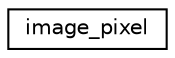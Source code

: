 digraph "Graphical Class Hierarchy"
{
  edge [fontname="Helvetica",fontsize="10",labelfontname="Helvetica",labelfontsize="10"];
  node [fontname="Helvetica",fontsize="10",shape=record];
  rankdir="LR";
  Node1 [label="image_pixel",height=0.2,width=0.4,color="black", fillcolor="white", style="filled",URL="$structimage__pixel.html"];
}
